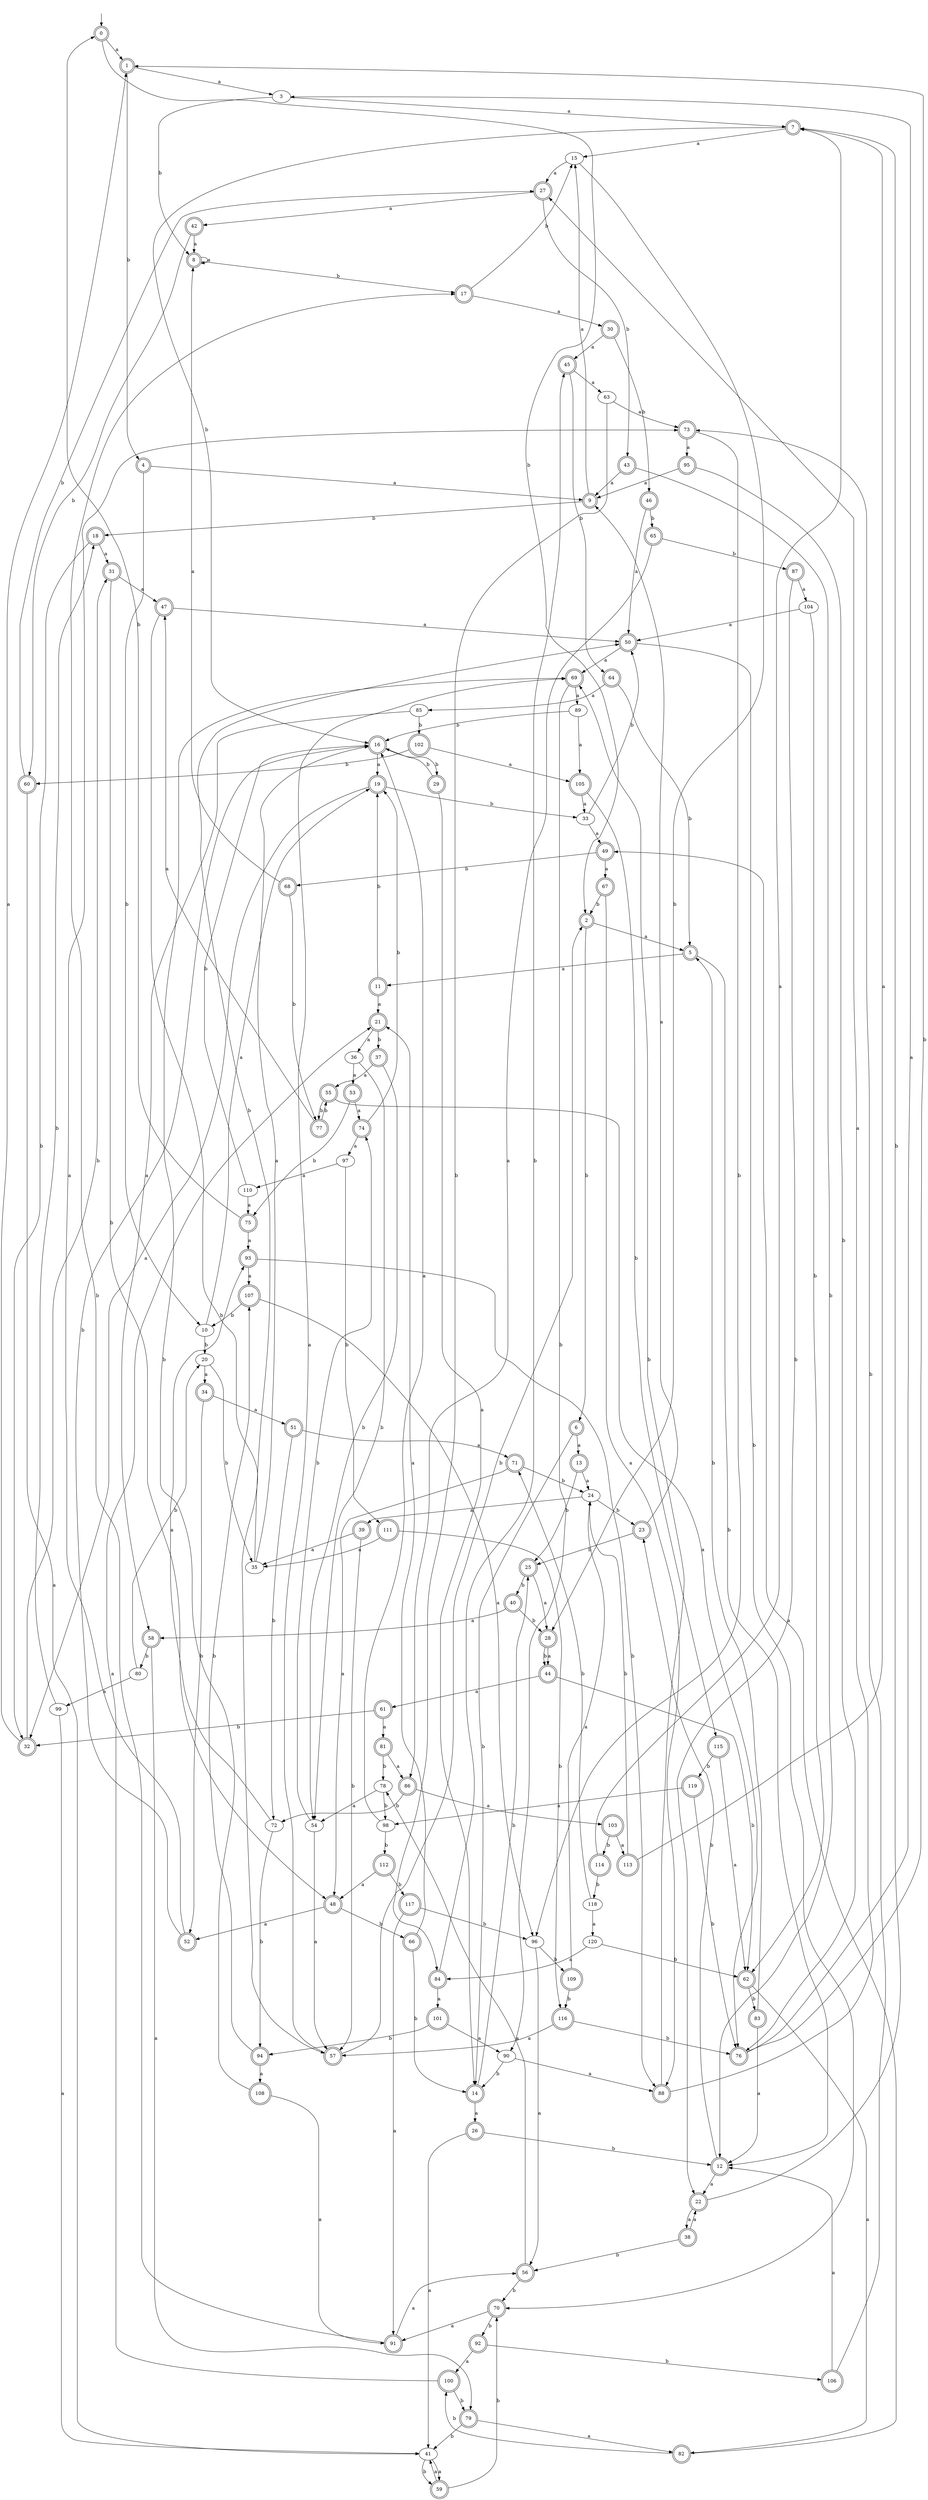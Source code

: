 digraph RandomDFA {
  __start0 [label="", shape=none];
  __start0 -> 0 [label=""];
  0 [shape=circle] [shape=doublecircle]
  0 -> 1 [label="a"]
  0 -> 2 [label="b"]
  1 [shape=doublecircle]
  1 -> 3 [label="a"]
  1 -> 4 [label="b"]
  2 [shape=doublecircle]
  2 -> 5 [label="a"]
  2 -> 6 [label="b"]
  3
  3 -> 7 [label="a"]
  3 -> 8 [label="b"]
  4 [shape=doublecircle]
  4 -> 9 [label="a"]
  4 -> 10 [label="b"]
  5 [shape=doublecircle]
  5 -> 11 [label="a"]
  5 -> 12 [label="b"]
  6 [shape=doublecircle]
  6 -> 13 [label="a"]
  6 -> 14 [label="b"]
  7 [shape=doublecircle]
  7 -> 15 [label="a"]
  7 -> 16 [label="b"]
  8 [shape=doublecircle]
  8 -> 8 [label="a"]
  8 -> 17 [label="b"]
  9 [shape=doublecircle]
  9 -> 15 [label="a"]
  9 -> 18 [label="b"]
  10
  10 -> 19 [label="a"]
  10 -> 20 [label="b"]
  11 [shape=doublecircle]
  11 -> 21 [label="a"]
  11 -> 19 [label="b"]
  12 [shape=doublecircle]
  12 -> 22 [label="a"]
  12 -> 23 [label="b"]
  13 [shape=doublecircle]
  13 -> 24 [label="a"]
  13 -> 25 [label="b"]
  14 [shape=doublecircle]
  14 -> 26 [label="a"]
  14 -> 25 [label="b"]
  15
  15 -> 27 [label="a"]
  15 -> 28 [label="b"]
  16 [shape=doublecircle]
  16 -> 19 [label="a"]
  16 -> 29 [label="b"]
  17 [shape=doublecircle]
  17 -> 30 [label="a"]
  17 -> 15 [label="b"]
  18 [shape=doublecircle]
  18 -> 31 [label="a"]
  18 -> 32 [label="b"]
  19 [shape=doublecircle]
  19 -> 32 [label="a"]
  19 -> 33 [label="b"]
  20
  20 -> 34 [label="a"]
  20 -> 35 [label="b"]
  21 [shape=doublecircle]
  21 -> 36 [label="a"]
  21 -> 37 [label="b"]
  22 [shape=doublecircle]
  22 -> 38 [label="a"]
  22 -> 7 [label="b"]
  23 [shape=doublecircle]
  23 -> 9 [label="a"]
  23 -> 25 [label="b"]
  24
  24 -> 39 [label="a"]
  24 -> 23 [label="b"]
  25 [shape=doublecircle]
  25 -> 28 [label="a"]
  25 -> 40 [label="b"]
  26 [shape=doublecircle]
  26 -> 41 [label="a"]
  26 -> 12 [label="b"]
  27 [shape=doublecircle]
  27 -> 42 [label="a"]
  27 -> 43 [label="b"]
  28 [shape=doublecircle]
  28 -> 44 [label="a"]
  28 -> 44 [label="b"]
  29 [shape=doublecircle]
  29 -> 14 [label="a"]
  29 -> 16 [label="b"]
  30 [shape=doublecircle]
  30 -> 45 [label="a"]
  30 -> 46 [label="b"]
  31 [shape=doublecircle]
  31 -> 47 [label="a"]
  31 -> 48 [label="b"]
  32 [shape=doublecircle]
  32 -> 1 [label="a"]
  32 -> 31 [label="b"]
  33
  33 -> 49 [label="a"]
  33 -> 50 [label="b"]
  34 [shape=doublecircle]
  34 -> 51 [label="a"]
  34 -> 52 [label="b"]
  35
  35 -> 16 [label="a"]
  35 -> 50 [label="b"]
  36
  36 -> 53 [label="a"]
  36 -> 54 [label="b"]
  37 [shape=doublecircle]
  37 -> 55 [label="a"]
  37 -> 54 [label="b"]
  38 [shape=doublecircle]
  38 -> 22 [label="a"]
  38 -> 56 [label="b"]
  39 [shape=doublecircle]
  39 -> 35 [label="a"]
  39 -> 57 [label="b"]
  40 [shape=doublecircle]
  40 -> 58 [label="a"]
  40 -> 28 [label="b"]
  41
  41 -> 59 [label="a"]
  41 -> 59 [label="b"]
  42 [shape=doublecircle]
  42 -> 8 [label="a"]
  42 -> 60 [label="b"]
  43 [shape=doublecircle]
  43 -> 9 [label="a"]
  43 -> 12 [label="b"]
  44 [shape=doublecircle]
  44 -> 61 [label="a"]
  44 -> 62 [label="b"]
  45 [shape=doublecircle]
  45 -> 63 [label="a"]
  45 -> 64 [label="b"]
  46 [shape=doublecircle]
  46 -> 50 [label="a"]
  46 -> 65 [label="b"]
  47 [shape=doublecircle]
  47 -> 50 [label="a"]
  47 -> 57 [label="b"]
  48 [shape=doublecircle]
  48 -> 52 [label="a"]
  48 -> 66 [label="b"]
  49 [shape=doublecircle]
  49 -> 67 [label="a"]
  49 -> 68 [label="b"]
  50 [shape=doublecircle]
  50 -> 69 [label="a"]
  50 -> 70 [label="b"]
  51 [shape=doublecircle]
  51 -> 71 [label="a"]
  51 -> 72 [label="b"]
  52 [shape=doublecircle]
  52 -> 73 [label="a"]
  52 -> 16 [label="b"]
  53 [shape=doublecircle]
  53 -> 74 [label="a"]
  53 -> 75 [label="b"]
  54
  54 -> 57 [label="a"]
  54 -> 74 [label="b"]
  55 [shape=doublecircle]
  55 -> 76 [label="a"]
  55 -> 77 [label="b"]
  56 [shape=doublecircle]
  56 -> 78 [label="a"]
  56 -> 70 [label="b"]
  57 [shape=doublecircle]
  57 -> 69 [label="a"]
  57 -> 2 [label="b"]
  58 [shape=doublecircle]
  58 -> 79 [label="a"]
  58 -> 80 [label="b"]
  59 [shape=doublecircle]
  59 -> 41 [label="a"]
  59 -> 70 [label="b"]
  60 [shape=doublecircle]
  60 -> 41 [label="a"]
  60 -> 27 [label="b"]
  61 [shape=doublecircle]
  61 -> 81 [label="a"]
  61 -> 32 [label="b"]
  62 [shape=doublecircle]
  62 -> 82 [label="a"]
  62 -> 83 [label="b"]
  63
  63 -> 73 [label="a"]
  63 -> 84 [label="b"]
  64 [shape=doublecircle]
  64 -> 85 [label="a"]
  64 -> 5 [label="b"]
  65 [shape=doublecircle]
  65 -> 86 [label="a"]
  65 -> 87 [label="b"]
  66 [shape=doublecircle]
  66 -> 21 [label="a"]
  66 -> 14 [label="b"]
  67 [shape=doublecircle]
  67 -> 88 [label="a"]
  67 -> 2 [label="b"]
  68 [shape=doublecircle]
  68 -> 8 [label="a"]
  68 -> 77 [label="b"]
  69 [shape=doublecircle]
  69 -> 89 [label="a"]
  69 -> 90 [label="b"]
  70 [shape=doublecircle]
  70 -> 91 [label="a"]
  70 -> 92 [label="b"]
  71 [shape=doublecircle]
  71 -> 48 [label="a"]
  71 -> 24 [label="b"]
  72
  72 -> 93 [label="a"]
  72 -> 94 [label="b"]
  73 [shape=doublecircle]
  73 -> 95 [label="a"]
  73 -> 96 [label="b"]
  74 [shape=doublecircle]
  74 -> 97 [label="a"]
  74 -> 19 [label="b"]
  75 [shape=doublecircle]
  75 -> 93 [label="a"]
  75 -> 0 [label="b"]
  76 [shape=doublecircle]
  76 -> 3 [label="a"]
  76 -> 1 [label="b"]
  77 [shape=doublecircle]
  77 -> 47 [label="a"]
  77 -> 55 [label="b"]
  78
  78 -> 54 [label="a"]
  78 -> 98 [label="b"]
  79 [shape=doublecircle]
  79 -> 82 [label="a"]
  79 -> 41 [label="b"]
  80
  80 -> 99 [label="a"]
  80 -> 20 [label="b"]
  81 [shape=doublecircle]
  81 -> 86 [label="a"]
  81 -> 78 [label="b"]
  82 [shape=doublecircle]
  82 -> 49 [label="a"]
  82 -> 100 [label="b"]
  83 [shape=doublecircle]
  83 -> 12 [label="a"]
  83 -> 5 [label="b"]
  84 [shape=doublecircle]
  84 -> 101 [label="a"]
  84 -> 45 [label="b"]
  85
  85 -> 58 [label="a"]
  85 -> 102 [label="b"]
  86 [shape=doublecircle]
  86 -> 103 [label="a"]
  86 -> 72 [label="b"]
  87 [shape=doublecircle]
  87 -> 104 [label="a"]
  87 -> 22 [label="b"]
  88 [shape=doublecircle]
  88 -> 27 [label="a"]
  88 -> 69 [label="b"]
  89
  89 -> 105 [label="a"]
  89 -> 16 [label="b"]
  90
  90 -> 88 [label="a"]
  90 -> 14 [label="b"]
  91 [shape=doublecircle]
  91 -> 56 [label="a"]
  91 -> 17 [label="b"]
  92 [shape=doublecircle]
  92 -> 100 [label="a"]
  92 -> 106 [label="b"]
  93 [shape=doublecircle]
  93 -> 107 [label="a"]
  93 -> 88 [label="b"]
  94 [shape=doublecircle]
  94 -> 108 [label="a"]
  94 -> 107 [label="b"]
  95 [shape=doublecircle]
  95 -> 9 [label="a"]
  95 -> 76 [label="b"]
  96
  96 -> 56 [label="a"]
  96 -> 109 [label="b"]
  97
  97 -> 110 [label="a"]
  97 -> 111 [label="b"]
  98
  98 -> 16 [label="a"]
  98 -> 112 [label="b"]
  99
  99 -> 41 [label="a"]
  99 -> 18 [label="b"]
  100 [shape=doublecircle]
  100 -> 21 [label="a"]
  100 -> 79 [label="b"]
  101 [shape=doublecircle]
  101 -> 90 [label="a"]
  101 -> 94 [label="b"]
  102 [shape=doublecircle]
  102 -> 105 [label="a"]
  102 -> 60 [label="b"]
  103 [shape=doublecircle]
  103 -> 113 [label="a"]
  103 -> 114 [label="b"]
  104
  104 -> 50 [label="a"]
  104 -> 62 [label="b"]
  105 [shape=doublecircle]
  105 -> 33 [label="a"]
  105 -> 115 [label="b"]
  106 [shape=doublecircle]
  106 -> 12 [label="a"]
  106 -> 73 [label="b"]
  107 [shape=doublecircle]
  107 -> 96 [label="a"]
  107 -> 10 [label="b"]
  108 [shape=doublecircle]
  108 -> 91 [label="a"]
  108 -> 69 [label="b"]
  109 [shape=doublecircle]
  109 -> 24 [label="a"]
  109 -> 116 [label="b"]
  110
  110 -> 75 [label="a"]
  110 -> 16 [label="b"]
  111 [shape=doublecircle]
  111 -> 35 [label="a"]
  111 -> 116 [label="b"]
  112 [shape=doublecircle]
  112 -> 48 [label="a"]
  112 -> 117 [label="b"]
  113 [shape=doublecircle]
  113 -> 7 [label="a"]
  113 -> 24 [label="b"]
  114 [shape=doublecircle]
  114 -> 7 [label="a"]
  114 -> 118 [label="b"]
  115 [shape=doublecircle]
  115 -> 62 [label="a"]
  115 -> 119 [label="b"]
  116 [shape=doublecircle]
  116 -> 57 [label="a"]
  116 -> 76 [label="b"]
  117 [shape=doublecircle]
  117 -> 91 [label="a"]
  117 -> 96 [label="b"]
  118
  118 -> 120 [label="a"]
  118 -> 71 [label="b"]
  119 [shape=doublecircle]
  119 -> 98 [label="a"]
  119 -> 76 [label="b"]
  120
  120 -> 84 [label="a"]
  120 -> 62 [label="b"]
}
